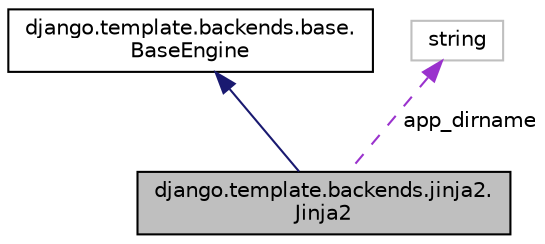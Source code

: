 digraph "django.template.backends.jinja2.Jinja2"
{
 // LATEX_PDF_SIZE
  edge [fontname="Helvetica",fontsize="10",labelfontname="Helvetica",labelfontsize="10"];
  node [fontname="Helvetica",fontsize="10",shape=record];
  Node1 [label="django.template.backends.jinja2.\lJinja2",height=0.2,width=0.4,color="black", fillcolor="grey75", style="filled", fontcolor="black",tooltip=" "];
  Node2 -> Node1 [dir="back",color="midnightblue",fontsize="10",style="solid",fontname="Helvetica"];
  Node2 [label="django.template.backends.base.\lBaseEngine",height=0.2,width=0.4,color="black", fillcolor="white", style="filled",URL="$db/db2/classdjango_1_1template_1_1backends_1_1base_1_1_base_engine.html",tooltip=" "];
  Node3 -> Node1 [dir="back",color="darkorchid3",fontsize="10",style="dashed",label=" app_dirname" ,fontname="Helvetica"];
  Node3 [label="string",height=0.2,width=0.4,color="grey75", fillcolor="white", style="filled",tooltip=" "];
}
